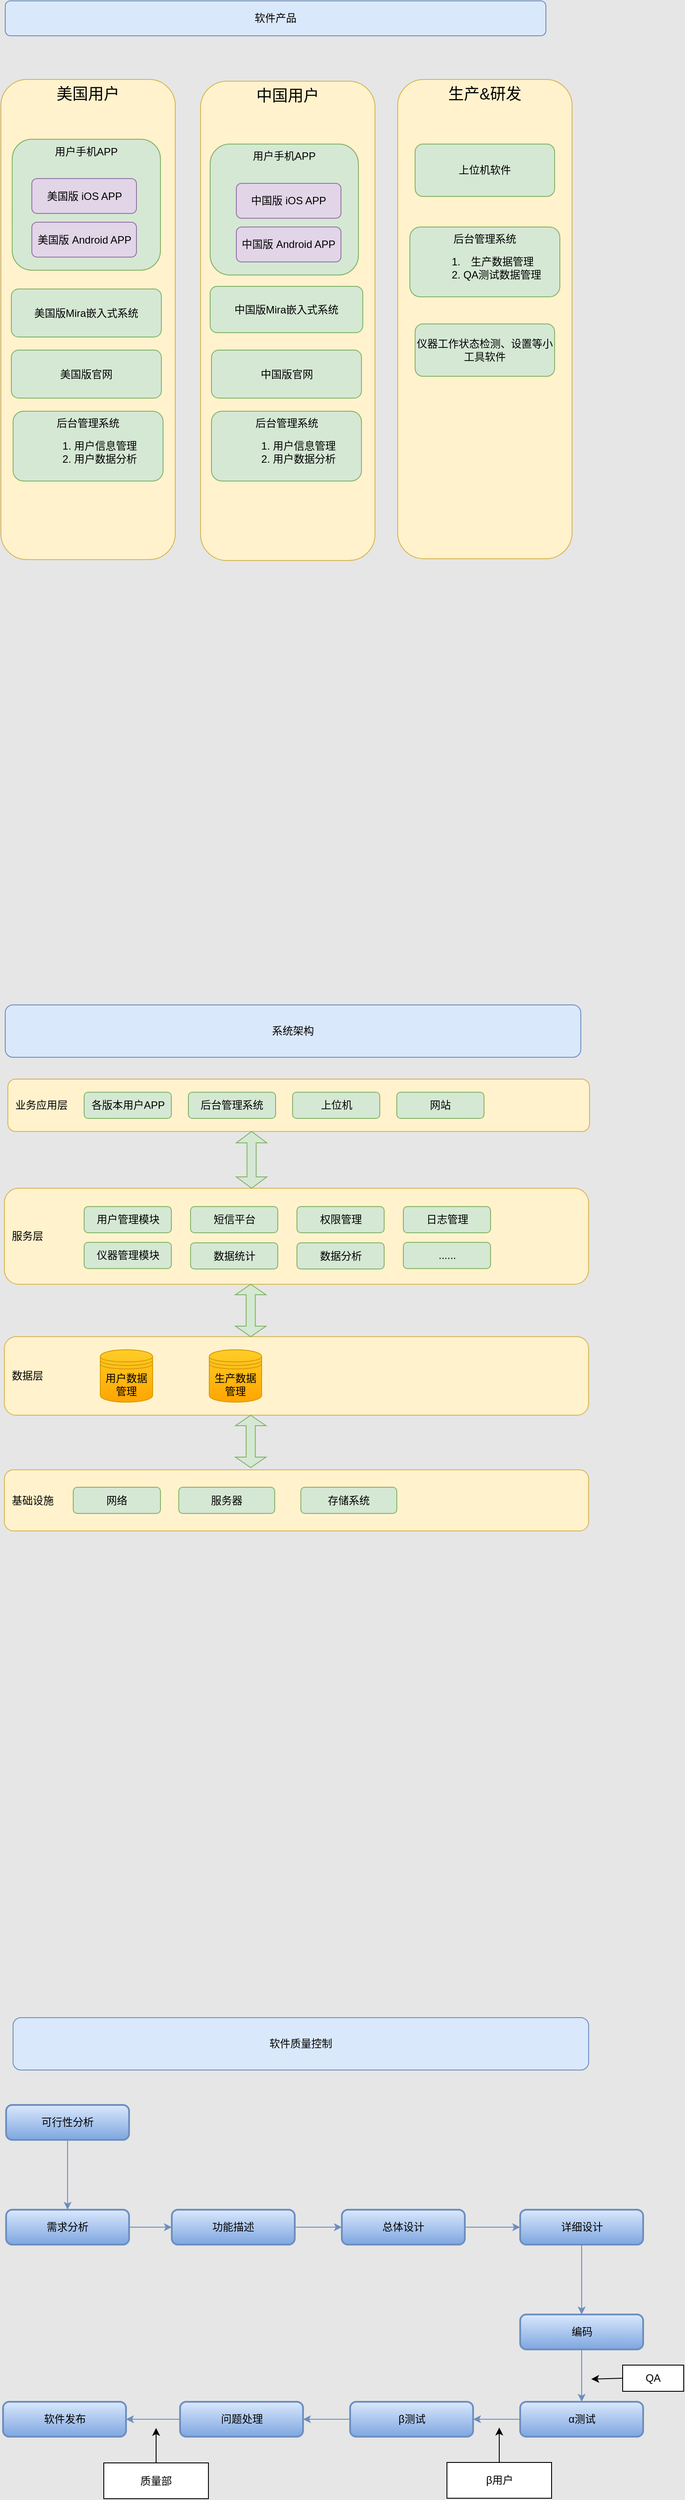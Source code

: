 <mxfile version="10.5.1" type="github"><diagram id="XObeihnjIJagdVTVRIa1" name="第 1 页"><mxGraphModel dx="1130" dy="-387" grid="1" gridSize="10" guides="1" tooltips="1" connect="1" arrows="1" fold="1" page="1" pageScale="1" pageWidth="827" pageHeight="1169" background="#E6E6E6" math="0" shadow="0"><root><mxCell id="0"/><mxCell id="1" parent="0"/><mxCell id="B7sT9SbihXuZ1xSZ1FCd-13" value="美国用户" style="rounded=1;whiteSpace=wrap;html=1;fillColor=#fff2cc;strokeColor=#d6b656;verticalAlign=top;fontSize=18;" vertex="1" parent="1"><mxGeometry x="35" y="1310" width="200" height="550" as="geometry"/></mxCell><mxCell id="1zTaEgs4XXAbuq_W-WRQ-1" value="软件产品" style="rounded=1;whiteSpace=wrap;html=1;fillColor=#dae8fc;strokeColor=#6c8ebf;" parent="1" vertex="1"><mxGeometry x="40" y="1220" width="620" height="40" as="geometry"/></mxCell><mxCell id="B7sT9SbihXuZ1xSZ1FCd-1" value="用户手机APP" style="rounded=1;whiteSpace=wrap;html=1;verticalAlign=top;fillColor=#d5e8d4;strokeColor=#82b366;" vertex="1" parent="1"><mxGeometry x="48" y="1378.5" width="170" height="150" as="geometry"/></mxCell><mxCell id="B7sT9SbihXuZ1xSZ1FCd-2" value="美国版 iOS APP" style="rounded=1;whiteSpace=wrap;html=1;fillColor=#e1d5e7;strokeColor=#9673a6;" vertex="1" parent="1"><mxGeometry x="70.5" y="1423.5" width="120" height="40" as="geometry"/></mxCell><mxCell id="B7sT9SbihXuZ1xSZ1FCd-3" value="美国版 Android APP" style="rounded=1;whiteSpace=wrap;html=1;fillColor=#e1d5e7;strokeColor=#9673a6;" vertex="1" parent="1"><mxGeometry x="70.5" y="1473.5" width="120" height="40" as="geometry"/></mxCell><mxCell id="B7sT9SbihXuZ1xSZ1FCd-6" value="&amp;nbsp; 服务层" style="rounded=1;whiteSpace=wrap;html=1;fillColor=#fff2cc;strokeColor=#d6b656;align=left;" vertex="1" parent="1"><mxGeometry x="39" y="2580" width="670" height="110" as="geometry"/></mxCell><mxCell id="B7sT9SbihXuZ1xSZ1FCd-7" value="&amp;nbsp; 数据层" style="rounded=1;whiteSpace=wrap;html=1;align=left;fillColor=#fff2cc;strokeColor=#d6b656;" vertex="1" parent="1"><mxGeometry x="39" y="2750" width="670" height="90" as="geometry"/></mxCell><mxCell id="B7sT9SbihXuZ1xSZ1FCd-11" value="美国版Mira嵌入式系统" style="rounded=1;whiteSpace=wrap;html=1;fillColor=#d5e8d4;strokeColor=#82b366;" vertex="1" parent="1"><mxGeometry x="47" y="1550" width="172" height="55" as="geometry"/></mxCell><mxCell id="B7sT9SbihXuZ1xSZ1FCd-14" value="中国用户" style="rounded=1;whiteSpace=wrap;html=1;fillColor=#fff2cc;strokeColor=#d6b656;verticalAlign=top;fontSize=18;" vertex="1" parent="1"><mxGeometry x="264" y="1312" width="200" height="549" as="geometry"/></mxCell><mxCell id="B7sT9SbihXuZ1xSZ1FCd-15" value="用户手机APP" style="rounded=1;whiteSpace=wrap;html=1;verticalAlign=top;fillColor=#d5e8d4;strokeColor=#82b366;" vertex="1" parent="1"><mxGeometry x="275" y="1384" width="170" height="150" as="geometry"/></mxCell><mxCell id="B7sT9SbihXuZ1xSZ1FCd-18" value="中国版 iOS APP" style="rounded=1;whiteSpace=wrap;html=1;fillColor=#e1d5e7;strokeColor=#9673a6;" vertex="1" parent="1"><mxGeometry x="305" y="1429" width="120" height="40" as="geometry"/></mxCell><mxCell id="B7sT9SbihXuZ1xSZ1FCd-19" value="中国版 Android APP" style="rounded=1;whiteSpace=wrap;html=1;fillColor=#e1d5e7;strokeColor=#9673a6;" vertex="1" parent="1"><mxGeometry x="305" y="1479" width="120" height="40" as="geometry"/></mxCell><mxCell id="B7sT9SbihXuZ1xSZ1FCd-22" value="中国版Mira嵌入式系统" style="rounded=1;whiteSpace=wrap;html=1;fillColor=#d5e8d4;strokeColor=#82b366;" vertex="1" parent="1"><mxGeometry x="275" y="1547" width="175" height="53" as="geometry"/></mxCell><mxCell id="B7sT9SbihXuZ1xSZ1FCd-26" value="美国版官网" style="rounded=1;whiteSpace=wrap;html=1;fillColor=#d5e8d4;strokeColor=#82b366;" vertex="1" parent="1"><mxGeometry x="47" y="1620" width="172" height="55" as="geometry"/></mxCell><mxCell id="B7sT9SbihXuZ1xSZ1FCd-27" value="中国版官网" style="rounded=1;whiteSpace=wrap;html=1;fillColor=#d5e8d4;strokeColor=#82b366;" vertex="1" parent="1"><mxGeometry x="276.5" y="1620" width="172" height="55" as="geometry"/></mxCell><mxCell id="B7sT9SbihXuZ1xSZ1FCd-28" value="生产&amp;amp;研发" style="rounded=1;whiteSpace=wrap;html=1;fillColor=#fff2cc;strokeColor=#d6b656;verticalAlign=top;fontSize=18;" vertex="1" parent="1"><mxGeometry x="490" y="1310" width="200" height="549" as="geometry"/></mxCell><mxCell id="B7sT9SbihXuZ1xSZ1FCd-29" value="上位机软件" style="rounded=1;whiteSpace=wrap;html=1;fontSize=12;fillColor=#d5e8d4;strokeColor=#82b366;" vertex="1" parent="1"><mxGeometry x="510" y="1384" width="160" height="60" as="geometry"/></mxCell><mxCell id="B7sT9SbihXuZ1xSZ1FCd-30" value="后台管理系统&lt;br&gt;&lt;ol&gt;&lt;li&gt;用户信息管理&lt;br&gt;&lt;/li&gt;&lt;li&gt;用户数据分析&lt;br&gt;&lt;/li&gt;&lt;/ol&gt;" style="rounded=1;whiteSpace=wrap;html=1;fillColor=#d5e8d4;strokeColor=#82b366;" vertex="1" parent="1"><mxGeometry x="49" y="1690" width="172" height="80" as="geometry"/></mxCell><mxCell id="B7sT9SbihXuZ1xSZ1FCd-32" value="后台管理系统&lt;br&gt;&lt;ol&gt;&lt;li&gt;用户信息管理&lt;br&gt;&lt;/li&gt;&lt;li&gt;用户数据分析&lt;br&gt;&lt;/li&gt;&lt;/ol&gt;" style="rounded=1;whiteSpace=wrap;html=1;fillColor=#d5e8d4;strokeColor=#82b366;" vertex="1" parent="1"><mxGeometry x="276.5" y="1690" width="172" height="80" as="geometry"/></mxCell><mxCell id="B7sT9SbihXuZ1xSZ1FCd-33" value="系统架构" style="rounded=1;whiteSpace=wrap;html=1;fillColor=#dae8fc;strokeColor=#6c8ebf;" vertex="1" parent="1"><mxGeometry x="40" y="2370" width="660" height="60" as="geometry"/></mxCell><mxCell id="B7sT9SbihXuZ1xSZ1FCd-34" value="后台管理系统&lt;br&gt;&lt;ol&gt;&lt;li&gt;生产数据管理&lt;/li&gt;&lt;li&gt;QA测试数据管理&lt;/li&gt;&lt;/ol&gt;" style="rounded=1;whiteSpace=wrap;html=1;fillColor=#d5e8d4;strokeColor=#82b366;" vertex="1" parent="1"><mxGeometry x="504" y="1479" width="172" height="80" as="geometry"/></mxCell><mxCell id="B7sT9SbihXuZ1xSZ1FCd-35" value="软件质量控制" style="rounded=1;whiteSpace=wrap;html=1;fillColor=#dae8fc;strokeColor=#6c8ebf;" vertex="1" parent="1"><mxGeometry x="49" y="3530" width="660" height="60" as="geometry"/></mxCell><mxCell id="B7sT9SbihXuZ1xSZ1FCd-36" value="仪器工作状态检测、设置等小工具软件" style="rounded=1;whiteSpace=wrap;html=1;fontSize=12;fillColor=#d5e8d4;strokeColor=#82b366;" vertex="1" parent="1"><mxGeometry x="510" y="1590" width="160" height="60" as="geometry"/></mxCell><mxCell id="B7sT9SbihXuZ1xSZ1FCd-37" value="&amp;nbsp; 业务应用层" style="rounded=1;whiteSpace=wrap;html=1;fillColor=#fff2cc;strokeColor=#d6b656;align=left;" vertex="1" parent="1"><mxGeometry x="43" y="2455" width="667" height="60" as="geometry"/></mxCell><mxCell id="B7sT9SbihXuZ1xSZ1FCd-38" value="&amp;nbsp; 基础设施" style="rounded=1;whiteSpace=wrap;html=1;align=left;fillColor=#fff2cc;strokeColor=#d6b656;" vertex="1" parent="1"><mxGeometry x="39" y="2902.5" width="670" height="70" as="geometry"/></mxCell><mxCell id="B7sT9SbihXuZ1xSZ1FCd-39" value="用户数据管理" style="shape=datastore;whiteSpace=wrap;html=1;fontSize=12;fillColor=#ffcd28;strokeColor=#d79b00;gradientColor=#ffa500;" vertex="1" parent="1"><mxGeometry x="149" y="2765" width="60" height="60" as="geometry"/></mxCell><mxCell id="B7sT9SbihXuZ1xSZ1FCd-40" value="网络" style="rounded=1;whiteSpace=wrap;html=1;fontSize=12;align=center;fillColor=#d5e8d4;strokeColor=#82b366;" vertex="1" parent="1"><mxGeometry x="118" y="2922.5" width="100" height="30" as="geometry"/></mxCell><mxCell id="B7sT9SbihXuZ1xSZ1FCd-41" value="服务器" style="rounded=1;whiteSpace=wrap;html=1;fontSize=12;align=center;fillColor=#d5e8d4;strokeColor=#82b366;" vertex="1" parent="1"><mxGeometry x="239" y="2922.5" width="110" height="30" as="geometry"/></mxCell><mxCell id="B7sT9SbihXuZ1xSZ1FCd-42" value="存储系统" style="rounded=1;whiteSpace=wrap;html=1;fontSize=12;align=center;fillColor=#d5e8d4;strokeColor=#82b366;" vertex="1" parent="1"><mxGeometry x="379" y="2922.5" width="110" height="30" as="geometry"/></mxCell><mxCell id="B7sT9SbihXuZ1xSZ1FCd-43" value="生产数据管理" style="shape=datastore;whiteSpace=wrap;html=1;fontSize=12;fillColor=#ffcd28;strokeColor=#d79b00;gradientColor=#ffa500;" vertex="1" parent="1"><mxGeometry x="274" y="2765" width="60" height="60" as="geometry"/></mxCell><mxCell id="B7sT9SbihXuZ1xSZ1FCd-45" value="各版本用户APP" style="rounded=1;whiteSpace=wrap;html=1;fontSize=12;align=center;fillColor=#d5e8d4;strokeColor=#82b366;" vertex="1" parent="1"><mxGeometry x="130.5" y="2470" width="100" height="30" as="geometry"/></mxCell><mxCell id="B7sT9SbihXuZ1xSZ1FCd-46" value="后台管理系统" style="rounded=1;whiteSpace=wrap;html=1;fontSize=12;align=center;fillColor=#d5e8d4;strokeColor=#82b366;" vertex="1" parent="1"><mxGeometry x="250" y="2470" width="100" height="30" as="geometry"/></mxCell><mxCell id="B7sT9SbihXuZ1xSZ1FCd-47" value="上位机" style="rounded=1;whiteSpace=wrap;html=1;fontSize=12;align=center;fillColor=#d5e8d4;strokeColor=#82b366;" vertex="1" parent="1"><mxGeometry x="369.5" y="2470" width="100" height="30" as="geometry"/></mxCell><mxCell id="B7sT9SbihXuZ1xSZ1FCd-48" value="" style="shape=doubleArrow;direction=south;whiteSpace=wrap;html=1;fontSize=12;align=left;fillColor=#d5e8d4;strokeColor=#82b366;" vertex="1" parent="1"><mxGeometry x="304" y="2840" width="35" height="60" as="geometry"/></mxCell><mxCell id="B7sT9SbihXuZ1xSZ1FCd-49" value="" style="shape=doubleArrow;direction=south;whiteSpace=wrap;html=1;fontSize=12;align=left;fillColor=#d5e8d4;strokeColor=#82b366;" vertex="1" parent="1"><mxGeometry x="304" y="2690" width="35" height="60" as="geometry"/></mxCell><mxCell id="B7sT9SbihXuZ1xSZ1FCd-50" value="" style="shape=doubleArrow;direction=south;whiteSpace=wrap;html=1;fontSize=12;align=left;fillColor=#d5e8d4;strokeColor=#82b366;" vertex="1" parent="1"><mxGeometry x="305" y="2515" width="35" height="65" as="geometry"/></mxCell><mxCell id="B7sT9SbihXuZ1xSZ1FCd-51" value="网站" style="rounded=1;whiteSpace=wrap;html=1;fontSize=12;align=center;fillColor=#d5e8d4;strokeColor=#82b366;" vertex="1" parent="1"><mxGeometry x="489" y="2470" width="100" height="30" as="geometry"/></mxCell><mxCell id="B7sT9SbihXuZ1xSZ1FCd-52" value="短信平台" style="rounded=1;whiteSpace=wrap;html=1;fontSize=12;align=center;fillColor=#d5e8d4;strokeColor=#82b366;" vertex="1" parent="1"><mxGeometry x="252.5" y="2601" width="100" height="30" as="geometry"/></mxCell><mxCell id="B7sT9SbihXuZ1xSZ1FCd-53" value="用户管理模块" style="rounded=1;whiteSpace=wrap;html=1;fontSize=12;align=center;fillColor=#d5e8d4;strokeColor=#82b366;" vertex="1" parent="1"><mxGeometry x="130.5" y="2601" width="100" height="30" as="geometry"/></mxCell><mxCell id="B7sT9SbihXuZ1xSZ1FCd-54" value="权限管理" style="rounded=1;whiteSpace=wrap;html=1;fontSize=12;align=center;fillColor=#d5e8d4;strokeColor=#82b366;" vertex="1" parent="1"><mxGeometry x="374.5" y="2601" width="100" height="30" as="geometry"/></mxCell><mxCell id="B7sT9SbihXuZ1xSZ1FCd-55" value="日志管理" style="rounded=1;whiteSpace=wrap;html=1;fontSize=12;align=center;fillColor=#d5e8d4;strokeColor=#82b366;" vertex="1" parent="1"><mxGeometry x="496.5" y="2601" width="100" height="30" as="geometry"/></mxCell><mxCell id="B7sT9SbihXuZ1xSZ1FCd-56" value="......" style="rounded=1;whiteSpace=wrap;html=1;fontSize=12;align=center;fillColor=#d5e8d4;strokeColor=#82b366;" vertex="1" parent="1"><mxGeometry x="496.5" y="2642" width="100" height="30" as="geometry"/></mxCell><mxCell id="B7sT9SbihXuZ1xSZ1FCd-57" value="数据统计" style="rounded=1;whiteSpace=wrap;html=1;fontSize=12;align=center;fillColor=#d5e8d4;strokeColor=#82b366;" vertex="1" parent="1"><mxGeometry x="252.5" y="2642.5" width="100" height="30" as="geometry"/></mxCell><mxCell id="B7sT9SbihXuZ1xSZ1FCd-58" value="仪器管理模块" style="rounded=1;whiteSpace=wrap;html=1;fontSize=12;align=center;fillColor=#d5e8d4;strokeColor=#82b366;" vertex="1" parent="1"><mxGeometry x="130.5" y="2642" width="100" height="30" as="geometry"/></mxCell><mxCell id="B7sT9SbihXuZ1xSZ1FCd-59" value="数据分析" style="rounded=1;whiteSpace=wrap;html=1;fontSize=12;align=center;fillColor=#d5e8d4;strokeColor=#82b366;" vertex="1" parent="1"><mxGeometry x="374.5" y="2642.5" width="100" height="30" as="geometry"/></mxCell><mxCell id="B7sT9SbihXuZ1xSZ1FCd-62" value="" style="edgeStyle=orthogonalEdgeStyle;rounded=0;orthogonalLoop=1;jettySize=auto;html=1;fontSize=12;fillColor=#dae8fc;strokeColor=#6c8ebf;gradientColor=#7ea6e0;" edge="1" parent="1" source="B7sT9SbihXuZ1xSZ1FCd-60" target="B7sT9SbihXuZ1xSZ1FCd-61"><mxGeometry relative="1" as="geometry"/></mxCell><mxCell id="B7sT9SbihXuZ1xSZ1FCd-60" value="可行性分析" style="rounded=1;whiteSpace=wrap;html=1;absoluteArcSize=1;arcSize=14;strokeWidth=2;fontSize=12;align=center;fillColor=#dae8fc;strokeColor=#6c8ebf;gradientColor=#7ea6e0;" vertex="1" parent="1"><mxGeometry x="41" y="3630" width="141" height="40" as="geometry"/></mxCell><mxCell id="B7sT9SbihXuZ1xSZ1FCd-64" value="" style="edgeStyle=orthogonalEdgeStyle;rounded=0;orthogonalLoop=1;jettySize=auto;html=1;fontSize=12;fillColor=#dae8fc;strokeColor=#6c8ebf;gradientColor=#7ea6e0;" edge="1" parent="1" source="B7sT9SbihXuZ1xSZ1FCd-61" target="B7sT9SbihXuZ1xSZ1FCd-63"><mxGeometry relative="1" as="geometry"/></mxCell><mxCell id="B7sT9SbihXuZ1xSZ1FCd-61" value="需求分析" style="rounded=1;whiteSpace=wrap;html=1;absoluteArcSize=1;arcSize=14;strokeWidth=2;fontSize=12;align=center;fillColor=#dae8fc;strokeColor=#6c8ebf;gradientColor=#7ea6e0;" vertex="1" parent="1"><mxGeometry x="41" y="3750" width="141" height="40" as="geometry"/></mxCell><mxCell id="B7sT9SbihXuZ1xSZ1FCd-66" value="" style="edgeStyle=orthogonalEdgeStyle;rounded=0;orthogonalLoop=1;jettySize=auto;html=1;fontSize=12;fillColor=#dae8fc;strokeColor=#6c8ebf;gradientColor=#7ea6e0;" edge="1" parent="1" source="B7sT9SbihXuZ1xSZ1FCd-63" target="B7sT9SbihXuZ1xSZ1FCd-65"><mxGeometry relative="1" as="geometry"/></mxCell><mxCell id="B7sT9SbihXuZ1xSZ1FCd-63" value="功能描述" style="rounded=1;whiteSpace=wrap;html=1;absoluteArcSize=1;arcSize=14;strokeWidth=2;fontSize=12;align=center;fillColor=#dae8fc;strokeColor=#6c8ebf;gradientColor=#7ea6e0;" vertex="1" parent="1"><mxGeometry x="231" y="3750" width="141" height="40" as="geometry"/></mxCell><mxCell id="B7sT9SbihXuZ1xSZ1FCd-68" value="" style="edgeStyle=orthogonalEdgeStyle;rounded=0;orthogonalLoop=1;jettySize=auto;html=1;fontSize=12;fillColor=#dae8fc;strokeColor=#6c8ebf;gradientColor=#7ea6e0;" edge="1" parent="1" source="B7sT9SbihXuZ1xSZ1FCd-65" target="B7sT9SbihXuZ1xSZ1FCd-67"><mxGeometry relative="1" as="geometry"/></mxCell><mxCell id="B7sT9SbihXuZ1xSZ1FCd-65" value="总体设计" style="rounded=1;whiteSpace=wrap;html=1;absoluteArcSize=1;arcSize=14;strokeWidth=2;fontSize=12;align=center;fillColor=#dae8fc;strokeColor=#6c8ebf;gradientColor=#7ea6e0;" vertex="1" parent="1"><mxGeometry x="426" y="3750" width="141" height="40" as="geometry"/></mxCell><mxCell id="B7sT9SbihXuZ1xSZ1FCd-70" value="" style="edgeStyle=orthogonalEdgeStyle;rounded=0;orthogonalLoop=1;jettySize=auto;html=1;fontSize=12;fillColor=#dae8fc;strokeColor=#6c8ebf;gradientColor=#7ea6e0;" edge="1" parent="1" source="B7sT9SbihXuZ1xSZ1FCd-67" target="B7sT9SbihXuZ1xSZ1FCd-69"><mxGeometry relative="1" as="geometry"/></mxCell><mxCell id="B7sT9SbihXuZ1xSZ1FCd-67" value="详细设计" style="rounded=1;whiteSpace=wrap;html=1;absoluteArcSize=1;arcSize=14;strokeWidth=2;fontSize=12;align=center;fillColor=#dae8fc;strokeColor=#6c8ebf;gradientColor=#7ea6e0;" vertex="1" parent="1"><mxGeometry x="630.5" y="3750" width="141" height="40" as="geometry"/></mxCell><mxCell id="B7sT9SbihXuZ1xSZ1FCd-74" value="" style="edgeStyle=orthogonalEdgeStyle;rounded=0;orthogonalLoop=1;jettySize=auto;html=1;fontSize=12;entryX=0.5;entryY=0;entryDx=0;entryDy=0;exitX=0.5;exitY=1;exitDx=0;exitDy=0;fillColor=#dae8fc;strokeColor=#6c8ebf;gradientColor=#7ea6e0;" edge="1" parent="1" source="B7sT9SbihXuZ1xSZ1FCd-69" target="B7sT9SbihXuZ1xSZ1FCd-73"><mxGeometry relative="1" as="geometry"/></mxCell><mxCell id="B7sT9SbihXuZ1xSZ1FCd-69" value="编码" style="rounded=1;whiteSpace=wrap;html=1;absoluteArcSize=1;arcSize=14;strokeWidth=2;fontSize=12;align=center;fillColor=#dae8fc;strokeColor=#6c8ebf;gradientColor=#7ea6e0;" vertex="1" parent="1"><mxGeometry x="630.5" y="3870" width="141" height="40" as="geometry"/></mxCell><mxCell id="B7sT9SbihXuZ1xSZ1FCd-76" value="" style="edgeStyle=orthogonalEdgeStyle;rounded=0;orthogonalLoop=1;jettySize=auto;html=1;fontSize=12;fillColor=#dae8fc;strokeColor=#6c8ebf;gradientColor=#7ea6e0;" edge="1" parent="1" source="B7sT9SbihXuZ1xSZ1FCd-73" target="B7sT9SbihXuZ1xSZ1FCd-75"><mxGeometry relative="1" as="geometry"/></mxCell><mxCell id="B7sT9SbihXuZ1xSZ1FCd-73" value="&lt;span&gt;α测试&lt;/span&gt;" style="rounded=1;whiteSpace=wrap;html=1;absoluteArcSize=1;arcSize=14;strokeWidth=2;fontSize=12;align=center;fillColor=#dae8fc;strokeColor=#6c8ebf;gradientColor=#7ea6e0;" vertex="1" parent="1"><mxGeometry x="630.5" y="3970" width="141" height="40" as="geometry"/></mxCell><mxCell id="B7sT9SbihXuZ1xSZ1FCd-78" value="" style="edgeStyle=orthogonalEdgeStyle;rounded=0;orthogonalLoop=1;jettySize=auto;html=1;fontSize=12;fillColor=#dae8fc;strokeColor=#6c8ebf;gradientColor=#7ea6e0;" edge="1" parent="1" source="B7sT9SbihXuZ1xSZ1FCd-75" target="B7sT9SbihXuZ1xSZ1FCd-77"><mxGeometry relative="1" as="geometry"/></mxCell><mxCell id="B7sT9SbihXuZ1xSZ1FCd-75" value="&lt;span&gt;β测试&lt;/span&gt;&lt;br&gt;" style="rounded=1;whiteSpace=wrap;html=1;absoluteArcSize=1;arcSize=14;strokeWidth=2;fontSize=12;align=center;fillColor=#dae8fc;strokeColor=#6c8ebf;gradientColor=#7ea6e0;" vertex="1" parent="1"><mxGeometry x="435.5" y="3970" width="141" height="40" as="geometry"/></mxCell><mxCell id="B7sT9SbihXuZ1xSZ1FCd-80" value="" style="edgeStyle=orthogonalEdgeStyle;rounded=0;orthogonalLoop=1;jettySize=auto;html=1;fontSize=12;fillColor=#dae8fc;strokeColor=#6c8ebf;gradientColor=#7ea6e0;" edge="1" parent="1" source="B7sT9SbihXuZ1xSZ1FCd-77" target="B7sT9SbihXuZ1xSZ1FCd-79"><mxGeometry relative="1" as="geometry"/></mxCell><mxCell id="B7sT9SbihXuZ1xSZ1FCd-77" value="问题处理" style="rounded=1;whiteSpace=wrap;html=1;absoluteArcSize=1;arcSize=14;strokeWidth=2;fontSize=12;align=center;fillColor=#dae8fc;strokeColor=#6c8ebf;gradientColor=#7ea6e0;" vertex="1" parent="1"><mxGeometry x="240.5" y="3970" width="141" height="40" as="geometry"/></mxCell><mxCell id="B7sT9SbihXuZ1xSZ1FCd-79" value="软件发布" style="rounded=1;whiteSpace=wrap;html=1;absoluteArcSize=1;arcSize=14;strokeWidth=2;fontSize=12;align=center;fillColor=#dae8fc;strokeColor=#6c8ebf;gradientColor=#7ea6e0;" vertex="1" parent="1"><mxGeometry x="37.5" y="3970" width="141" height="40" as="geometry"/></mxCell><mxCell id="B7sT9SbihXuZ1xSZ1FCd-81" value="质量部" style="rounded=0;whiteSpace=wrap;html=1;fontSize=12;align=center;" vertex="1" parent="1"><mxGeometry x="153" y="4040" width="120" height="41" as="geometry"/></mxCell><mxCell id="B7sT9SbihXuZ1xSZ1FCd-82" value="" style="endArrow=classic;html=1;fontSize=12;exitX=0.5;exitY=0;exitDx=0;exitDy=0;" edge="1" parent="1" source="B7sT9SbihXuZ1xSZ1FCd-81"><mxGeometry width="50" height="50" relative="1" as="geometry"><mxPoint x="202" y="3940" as="sourcePoint"/><mxPoint x="213" y="4000" as="targetPoint"/></mxGeometry></mxCell><mxCell id="B7sT9SbihXuZ1xSZ1FCd-83" value="QA" style="rounded=0;whiteSpace=wrap;html=1;fontSize=12;align=center;" vertex="1" parent="1"><mxGeometry x="748" y="3928" width="70" height="30" as="geometry"/></mxCell><mxCell id="B7sT9SbihXuZ1xSZ1FCd-84" value="" style="endArrow=classic;html=1;fontSize=12;exitX=0;exitY=0.5;exitDx=0;exitDy=0;" edge="1" parent="1" source="B7sT9SbihXuZ1xSZ1FCd-83"><mxGeometry width="50" height="50" relative="1" as="geometry"><mxPoint x="223" y="4044" as="sourcePoint"/><mxPoint x="712" y="3944" as="targetPoint"/></mxGeometry></mxCell><mxCell id="B7sT9SbihXuZ1xSZ1FCd-85" value="β用户&lt;br&gt;" style="rounded=0;whiteSpace=wrap;html=1;fontSize=12;align=center;" vertex="1" parent="1"><mxGeometry x="546.5" y="4039.5" width="120" height="41" as="geometry"/></mxCell><mxCell id="B7sT9SbihXuZ1xSZ1FCd-86" value="" style="endArrow=classic;html=1;fontSize=12;exitX=0.5;exitY=0;exitDx=0;exitDy=0;" edge="1" parent="1" source="B7sT9SbihXuZ1xSZ1FCd-85"><mxGeometry width="50" height="50" relative="1" as="geometry"><mxPoint x="595.5" y="3939.5" as="sourcePoint"/><mxPoint x="606.5" y="3999.5" as="targetPoint"/></mxGeometry></mxCell></root></mxGraphModel></diagram></mxfile>